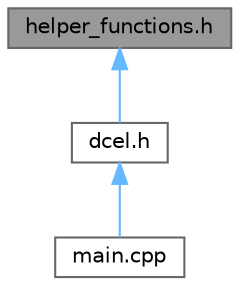 digraph "helper_functions.h"
{
 // LATEX_PDF_SIZE
  bgcolor="transparent";
  edge [fontname=Helvetica,fontsize=10,labelfontname=Helvetica,labelfontsize=10];
  node [fontname=Helvetica,fontsize=10,shape=box,height=0.2,width=0.4];
  Node1 [label="helper_functions.h",height=0.2,width=0.4,color="gray40", fillcolor="grey60", style="filled", fontcolor="black",tooltip="This Header implements the different helper functions needed to implement DCEL."];
  Node1 -> Node2 [dir="back",color="steelblue1",style="solid"];
  Node2 [label="dcel.h",height=0.2,width=0.4,color="grey40", fillcolor="white", style="filled",URL="$dcel_8h.html",tooltip="This Header implements the DCEL Data Structure."];
  Node2 -> Node3 [dir="back",color="steelblue1",style="solid"];
  Node3 [label="main.cpp",height=0.2,width=0.4,color="grey40", fillcolor="white", style="filled",URL="$main_8cpp.html",tooltip="This cpp imports all the other header files to implement the Algorithm."];
}
